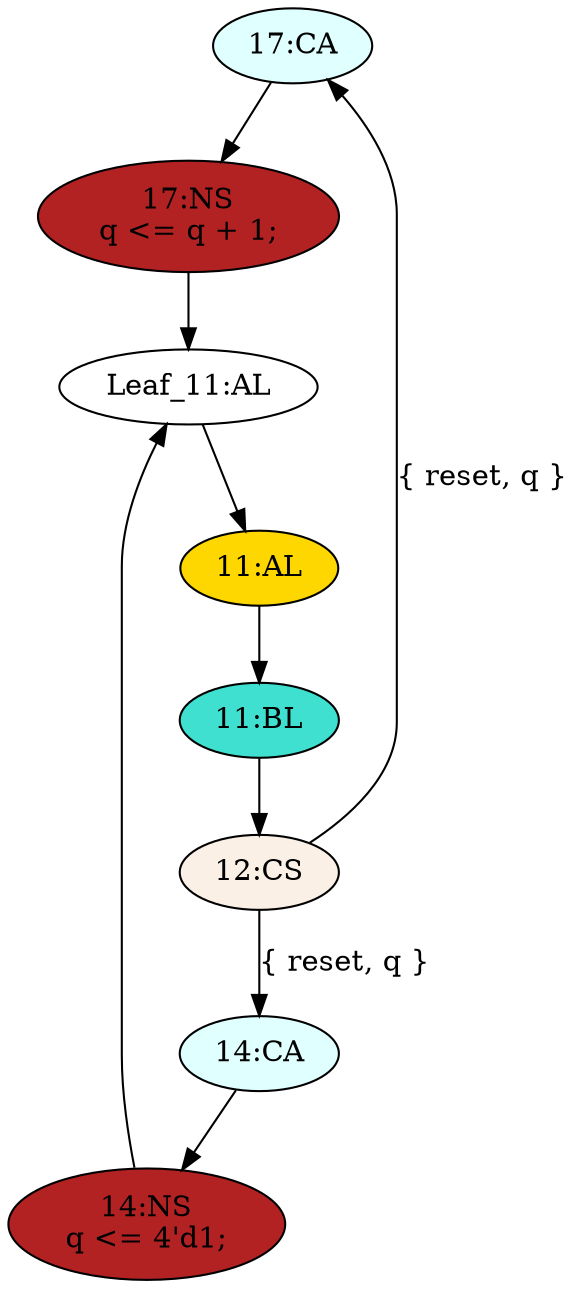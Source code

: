 strict digraph "compose( ,  )" {
	node [label="\N"];
	"17:CA"	[ast="<pyverilog.vparser.ast.Case object at 0x7fc1d9323d10>",
		fillcolor=lightcyan,
		label="17:CA",
		statements="[]",
		style=filled,
		typ=Case];
	"17:NS"	[ast="<pyverilog.vparser.ast.NonblockingSubstitution object at 0x7fc1d9323210>",
		fillcolor=firebrick,
		label="17:NS
q <= q + 1;",
		statements="[<pyverilog.vparser.ast.NonblockingSubstitution object at 0x7fc1d9323210>]",
		style=filled,
		typ=NonblockingSubstitution];
	"17:CA" -> "17:NS"	[cond="[]",
		lineno=None];
	"11:BL"	[ast="<pyverilog.vparser.ast.Block object at 0x7fc1d93b5690>",
		fillcolor=turquoise,
		label="11:BL",
		statements="[]",
		style=filled,
		typ=Block];
	"12:CS"	[ast="<pyverilog.vparser.ast.CaseStatement object at 0x7fc1d92d6810>",
		fillcolor=linen,
		label="12:CS",
		statements="[]",
		style=filled,
		typ=CaseStatement];
	"11:BL" -> "12:CS"	[cond="[]",
		lineno=None];
	"Leaf_11:AL"	[def_var="['q']",
		label="Leaf_11:AL"];
	"11:AL"	[ast="<pyverilog.vparser.ast.Always object at 0x7fc1d932a150>",
		clk_sens=True,
		fillcolor=gold,
		label="11:AL",
		sens="['clk']",
		statements="[]",
		style=filled,
		typ=Always,
		use_var="['reset', 'q']"];
	"Leaf_11:AL" -> "11:AL";
	"12:CS" -> "17:CA"	[cond="['reset', 'q']",
		label="{ reset, q }",
		lineno=12];
	"14:CA"	[ast="<pyverilog.vparser.ast.Case object at 0x7fc1d9337090>",
		fillcolor=lightcyan,
		label="14:CA",
		statements="[]",
		style=filled,
		typ=Case];
	"12:CS" -> "14:CA"	[cond="['reset', 'q']",
		label="{ reset, q }",
		lineno=12];
	"17:NS" -> "Leaf_11:AL"	[cond="[]",
		lineno=None];
	"14:NS"	[ast="<pyverilog.vparser.ast.NonblockingSubstitution object at 0x7fc1d92d6750>",
		fillcolor=firebrick,
		label="14:NS
q <= 4'd1;",
		statements="[<pyverilog.vparser.ast.NonblockingSubstitution object at 0x7fc1d92d6750>]",
		style=filled,
		typ=NonblockingSubstitution];
	"14:CA" -> "14:NS"	[cond="[]",
		lineno=None];
	"11:AL" -> "11:BL"	[cond="[]",
		lineno=None];
	"14:NS" -> "Leaf_11:AL"	[cond="[]",
		lineno=None];
}
